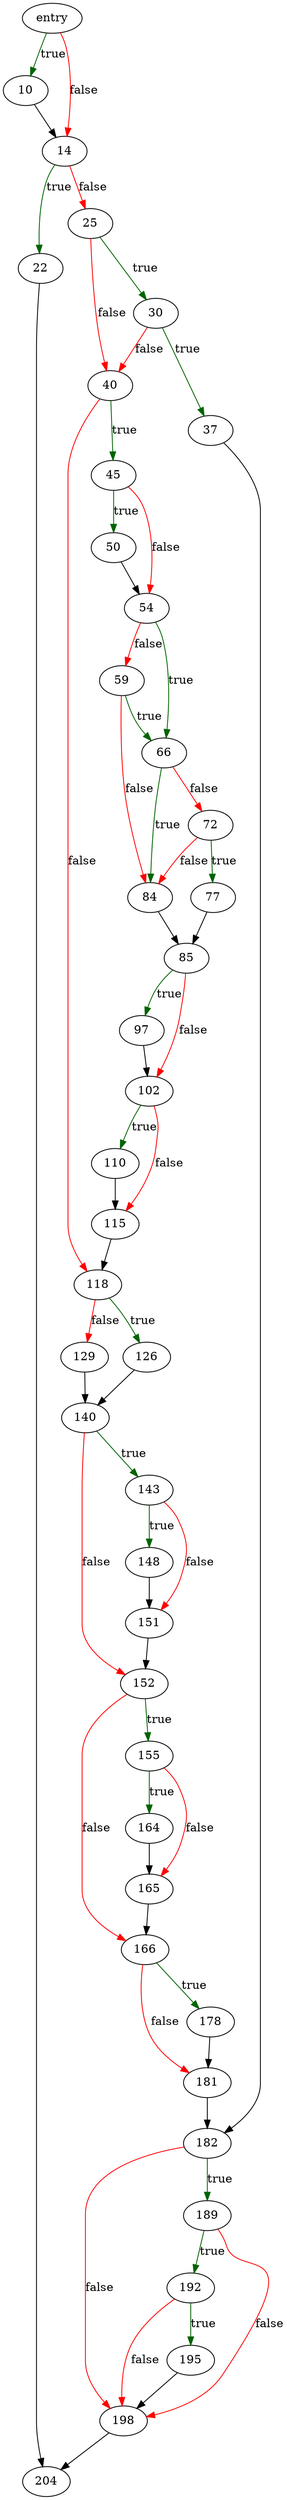 digraph "sqlite3Step" {
	// Node definitions.
	1 [label=entry];
	10;
	14;
	22;
	25;
	30;
	37;
	40;
	45;
	50;
	54;
	59;
	66;
	72;
	77;
	84;
	85;
	97;
	102;
	110;
	115;
	118;
	126;
	129;
	140;
	143;
	148;
	151;
	152;
	155;
	164;
	165;
	166;
	178;
	181;
	182;
	189;
	192;
	195;
	198;
	204;

	// Edge definitions.
	1 -> 10 [
		color=darkgreen
		label=true
	];
	1 -> 14 [
		color=red
		label=false
	];
	10 -> 14;
	14 -> 22 [
		color=darkgreen
		label=true
	];
	14 -> 25 [
		color=red
		label=false
	];
	22 -> 204;
	25 -> 30 [
		color=darkgreen
		label=true
	];
	25 -> 40 [
		color=red
		label=false
	];
	30 -> 37 [
		color=darkgreen
		label=true
	];
	30 -> 40 [
		color=red
		label=false
	];
	37 -> 182;
	40 -> 45 [
		color=darkgreen
		label=true
	];
	40 -> 118 [
		color=red
		label=false
	];
	45 -> 50 [
		color=darkgreen
		label=true
	];
	45 -> 54 [
		color=red
		label=false
	];
	50 -> 54;
	54 -> 59 [
		color=red
		label=false
	];
	54 -> 66 [
		color=darkgreen
		label=true
	];
	59 -> 66 [
		color=darkgreen
		label=true
	];
	59 -> 84 [
		color=red
		label=false
	];
	66 -> 72 [
		color=red
		label=false
	];
	66 -> 84 [
		color=darkgreen
		label=true
	];
	72 -> 77 [
		color=darkgreen
		label=true
	];
	72 -> 84 [
		color=red
		label=false
	];
	77 -> 85;
	84 -> 85;
	85 -> 97 [
		color=darkgreen
		label=true
	];
	85 -> 102 [
		color=red
		label=false
	];
	97 -> 102;
	102 -> 110 [
		color=darkgreen
		label=true
	];
	102 -> 115 [
		color=red
		label=false
	];
	110 -> 115;
	115 -> 118;
	118 -> 126 [
		color=darkgreen
		label=true
	];
	118 -> 129 [
		color=red
		label=false
	];
	126 -> 140;
	129 -> 140;
	140 -> 143 [
		color=darkgreen
		label=true
	];
	140 -> 152 [
		color=red
		label=false
	];
	143 -> 148 [
		color=darkgreen
		label=true
	];
	143 -> 151 [
		color=red
		label=false
	];
	148 -> 151;
	151 -> 152;
	152 -> 155 [
		color=darkgreen
		label=true
	];
	152 -> 166 [
		color=red
		label=false
	];
	155 -> 164 [
		color=darkgreen
		label=true
	];
	155 -> 165 [
		color=red
		label=false
	];
	164 -> 165;
	165 -> 166;
	166 -> 178 [
		color=darkgreen
		label=true
	];
	166 -> 181 [
		color=red
		label=false
	];
	178 -> 181;
	181 -> 182;
	182 -> 189 [
		color=darkgreen
		label=true
	];
	182 -> 198 [
		color=red
		label=false
	];
	189 -> 192 [
		color=darkgreen
		label=true
	];
	189 -> 198 [
		color=red
		label=false
	];
	192 -> 195 [
		color=darkgreen
		label=true
	];
	192 -> 198 [
		color=red
		label=false
	];
	195 -> 198;
	198 -> 204;
}